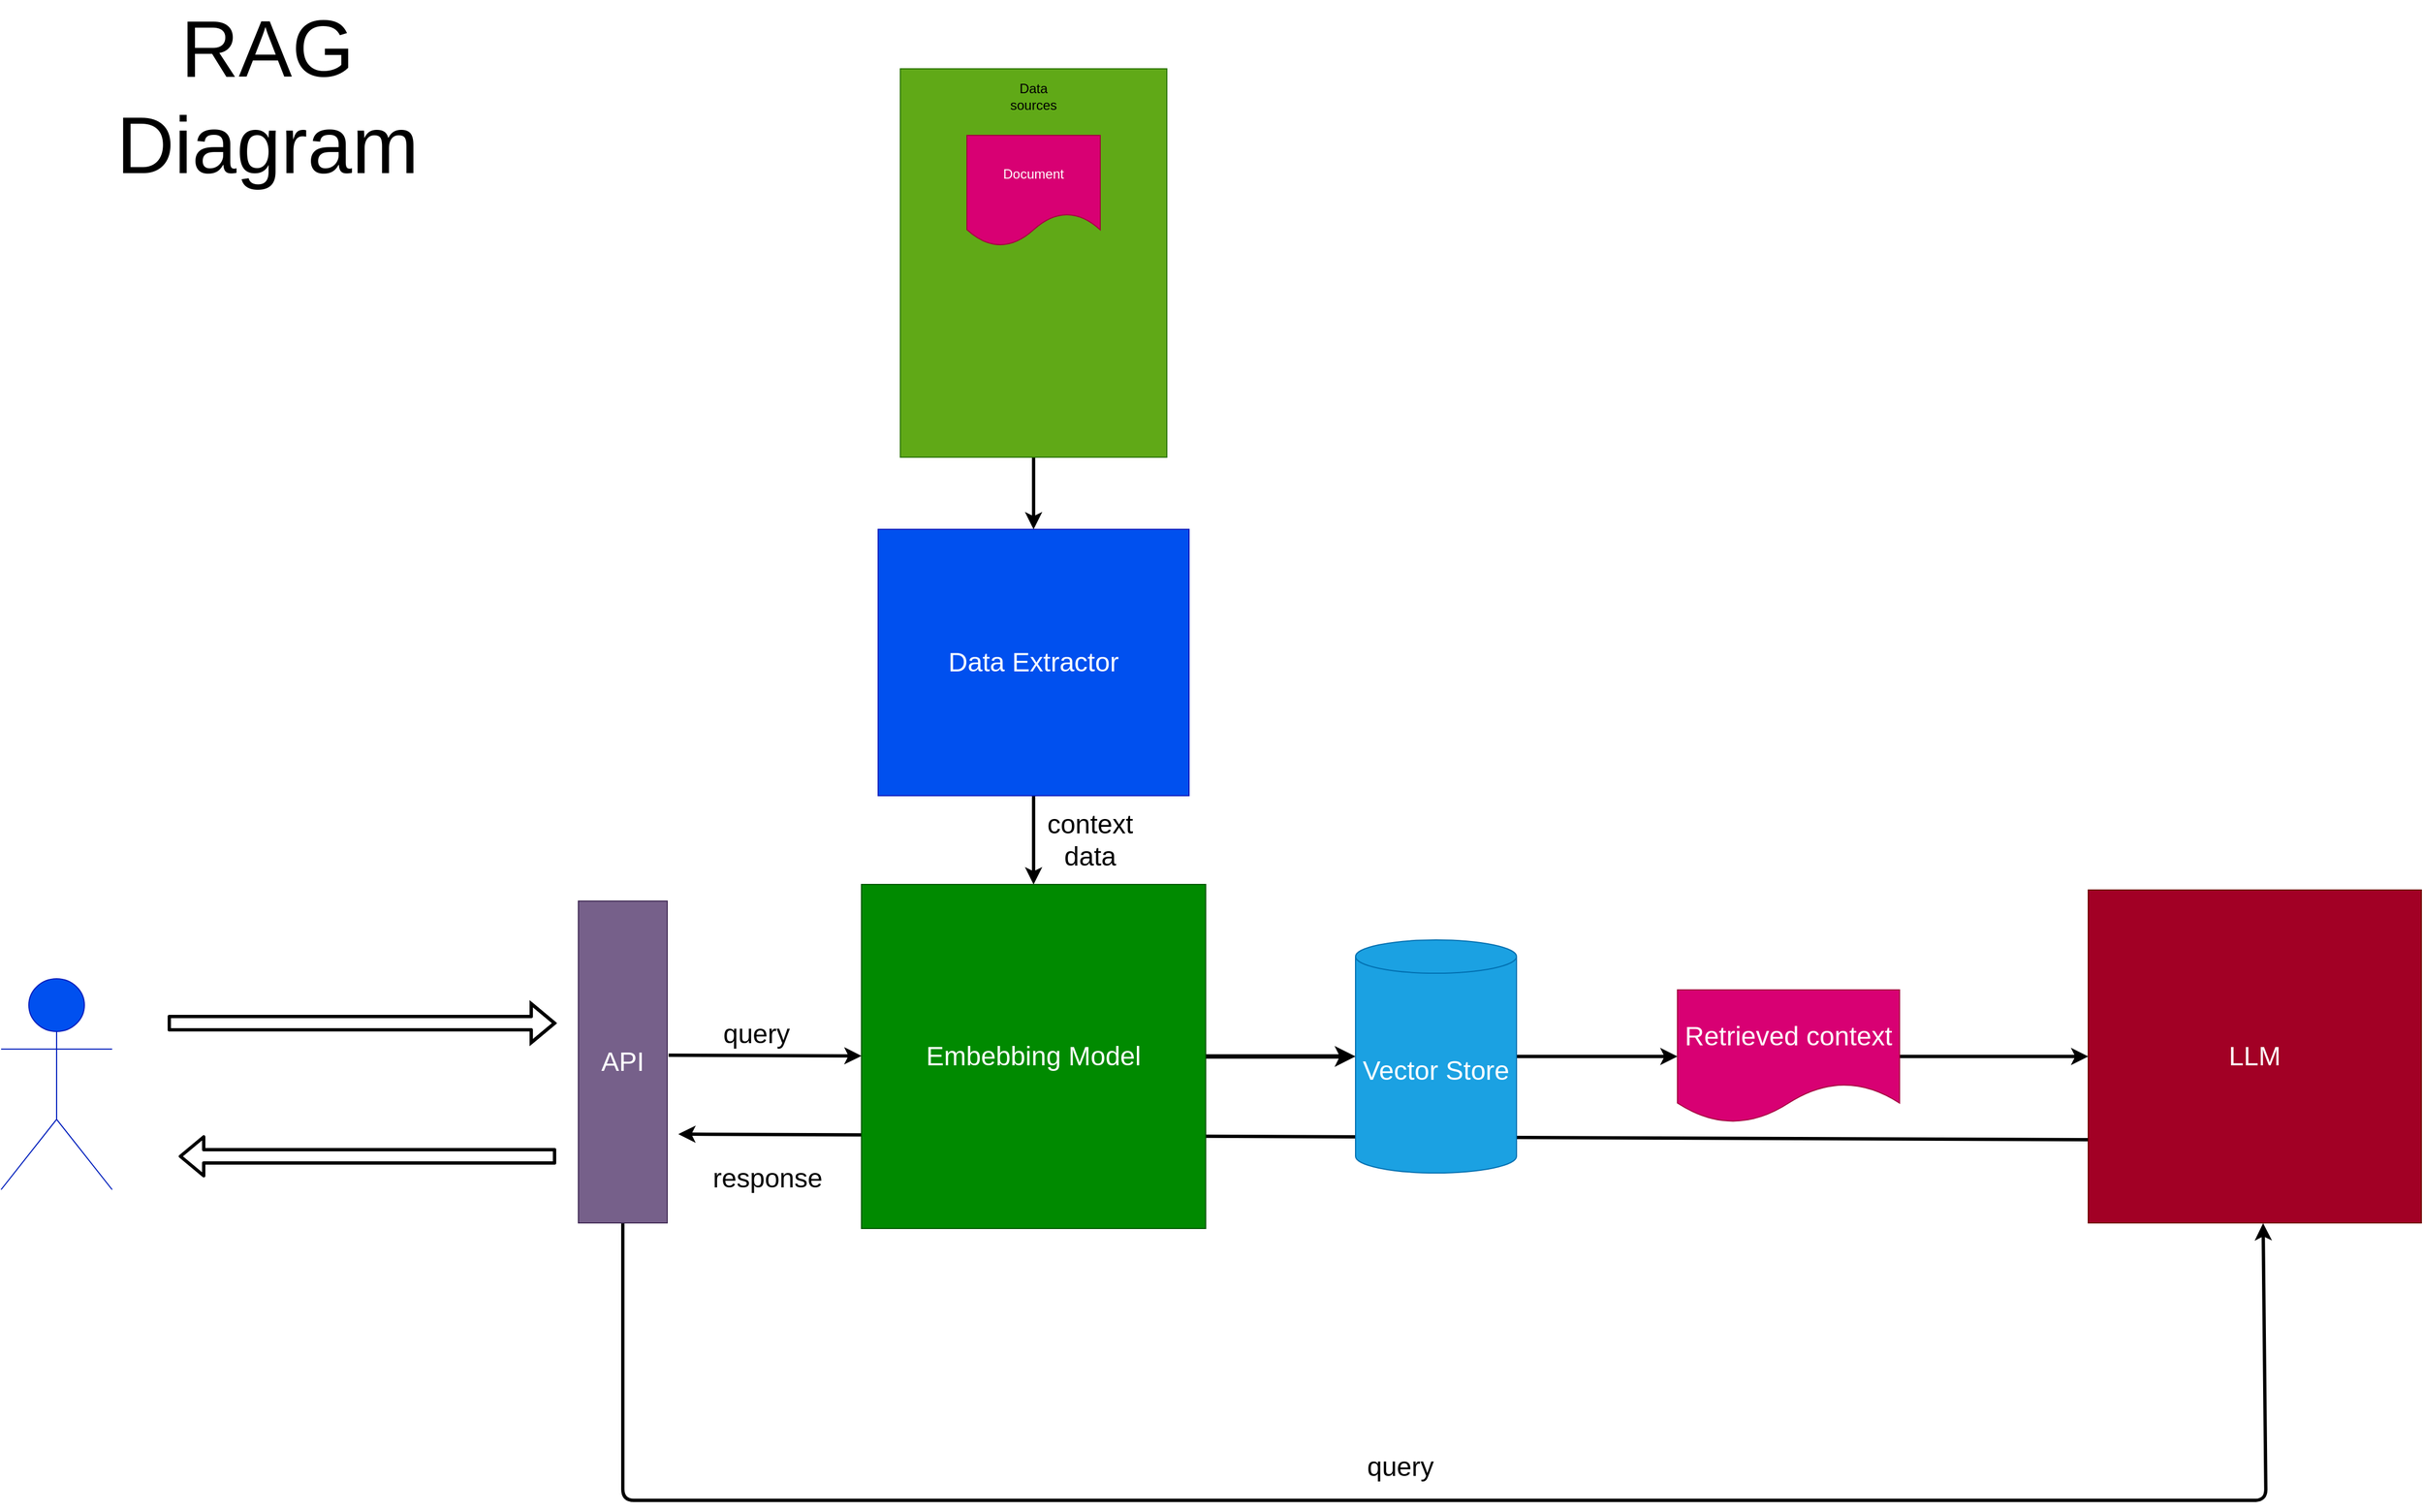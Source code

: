 <mxfile>
    <diagram id="-QYLgLRKx5h45BrMIYYy" name="Page-1">
        <mxGraphModel dx="3110" dy="1524" grid="0" gridSize="10" guides="1" tooltips="1" connect="1" arrows="1" fold="1" page="0" pageScale="1" pageWidth="850" pageHeight="1100" math="0" shadow="0">
            <root>
                <mxCell id="0"/>
                <mxCell id="1" parent="0"/>
                <mxCell id="16" style="edgeStyle=none;html=1;exitX=0.5;exitY=1;exitDx=0;exitDy=0;strokeWidth=3;" edge="1" parent="1" source="2" target="6">
                    <mxGeometry relative="1" as="geometry"/>
                </mxCell>
                <mxCell id="2" value="" style="rounded=0;whiteSpace=wrap;html=1;fillColor=#60a917;fontColor=#ffffff;strokeColor=#2D7600;" vertex="1" parent="1">
                    <mxGeometry x="30" y="150" width="240" height="350" as="geometry"/>
                </mxCell>
                <mxCell id="3" value="Data sources" style="text;html=1;strokeColor=none;fillColor=none;align=center;verticalAlign=middle;whiteSpace=wrap;rounded=0;" vertex="1" parent="1">
                    <mxGeometry x="120" y="160" width="60" height="30" as="geometry"/>
                </mxCell>
                <mxCell id="5" value="Document" style="shape=document;whiteSpace=wrap;html=1;boundedLbl=1;fillColor=#d80073;fontColor=#ffffff;strokeColor=#A50040;" vertex="1" parent="1">
                    <mxGeometry x="90" y="210" width="120" height="100" as="geometry"/>
                </mxCell>
                <mxCell id="19" style="edgeStyle=none;html=1;exitX=0.5;exitY=1;exitDx=0;exitDy=0;entryX=0.5;entryY=0;entryDx=0;entryDy=0;strokeWidth=3;" edge="1" parent="1" source="6" target="15">
                    <mxGeometry relative="1" as="geometry"/>
                </mxCell>
                <mxCell id="6" value="&lt;font style=&quot;font-size: 24px;&quot;&gt;Data Extractor&lt;/font&gt;" style="rounded=0;whiteSpace=wrap;html=1;fillColor=#0050ef;fontColor=#ffffff;strokeColor=#001DBC;" vertex="1" parent="1">
                    <mxGeometry x="10" y="565" width="280" height="240" as="geometry"/>
                </mxCell>
                <mxCell id="17" style="edgeStyle=none;html=1;exitX=1.016;exitY=0.479;exitDx=0;exitDy=0;exitPerimeter=0;strokeWidth=3;" edge="1" parent="1" source="9" target="15">
                    <mxGeometry relative="1" as="geometry"/>
                </mxCell>
                <mxCell id="23" style="edgeStyle=none;html=1;exitX=0.5;exitY=1;exitDx=0;exitDy=0;entryX=0.525;entryY=1.001;entryDx=0;entryDy=0;entryPerimeter=0;strokeWidth=3;" edge="1" parent="1" source="9" target="14">
                    <mxGeometry relative="1" as="geometry">
                        <Array as="points">
                            <mxPoint x="-220" y="1440"/>
                            <mxPoint x="1260" y="1440"/>
                        </Array>
                    </mxGeometry>
                </mxCell>
                <mxCell id="9" value="&lt;font style=&quot;font-size: 24px;&quot;&gt;API&lt;/font&gt;" style="rounded=0;whiteSpace=wrap;html=1;fillColor=#76608a;fontColor=#ffffff;strokeColor=#432D57;" vertex="1" parent="1">
                    <mxGeometry x="-260" y="900" width="80" height="290" as="geometry"/>
                </mxCell>
                <mxCell id="31" style="edgeStyle=none;html=1;exitX=0;exitY=0.75;exitDx=0;exitDy=0;strokeWidth=3;fontSize=24;" edge="1" parent="1" source="14">
                    <mxGeometry relative="1" as="geometry">
                        <mxPoint x="-170" y="1110" as="targetPoint"/>
                    </mxGeometry>
                </mxCell>
                <mxCell id="14" value="&lt;font style=&quot;font-size: 24px;&quot;&gt;LLM&lt;/font&gt;" style="rounded=0;whiteSpace=wrap;html=1;fillColor=#a20025;fontColor=#ffffff;strokeColor=#6F0000;" vertex="1" parent="1">
                    <mxGeometry x="1100" y="890" width="300" height="300" as="geometry"/>
                </mxCell>
                <mxCell id="21" style="edgeStyle=none;html=1;exitX=1;exitY=0.5;exitDx=0;exitDy=0;strokeWidth=4;" edge="1" parent="1" source="15" target="20">
                    <mxGeometry relative="1" as="geometry"/>
                </mxCell>
                <mxCell id="15" value="&lt;font style=&quot;font-size: 24px;&quot;&gt;Embebbing Model&lt;/font&gt;" style="whiteSpace=wrap;html=1;aspect=fixed;fillColor=#008a00;fontColor=#ffffff;strokeColor=#005700;" vertex="1" parent="1">
                    <mxGeometry x="-5" y="885" width="310" height="310" as="geometry"/>
                </mxCell>
                <mxCell id="18" value="&lt;font style=&quot;font-size: 24px;&quot;&gt;query&lt;/font&gt;" style="text;html=1;align=center;verticalAlign=middle;resizable=0;points=[];autosize=1;strokeColor=none;fillColor=none;" vertex="1" parent="1">
                    <mxGeometry x="-140" y="1000" width="80" height="40" as="geometry"/>
                </mxCell>
                <mxCell id="25" style="edgeStyle=none;html=1;exitX=1;exitY=0.5;exitDx=0;exitDy=0;exitPerimeter=0;entryX=0;entryY=0.5;entryDx=0;entryDy=0;strokeWidth=3;fontSize=24;" edge="1" parent="1" source="20" target="24">
                    <mxGeometry relative="1" as="geometry"/>
                </mxCell>
                <mxCell id="20" value="&lt;font style=&quot;font-size: 24px;&quot;&gt;Vector Store&lt;/font&gt;" style="shape=cylinder3;whiteSpace=wrap;html=1;boundedLbl=1;backgroundOutline=1;size=15;fillColor=#1ba1e2;fontColor=#ffffff;strokeColor=#006EAF;" vertex="1" parent="1">
                    <mxGeometry x="440" y="935" width="145" height="210" as="geometry"/>
                </mxCell>
                <mxCell id="26" style="edgeStyle=none;html=1;exitX=1;exitY=0.5;exitDx=0;exitDy=0;strokeWidth=3;fontSize=24;entryX=0;entryY=0.5;entryDx=0;entryDy=0;" edge="1" parent="1" source="24" target="14">
                    <mxGeometry relative="1" as="geometry"/>
                </mxCell>
                <mxCell id="24" value="Retrieved context" style="shape=document;whiteSpace=wrap;html=1;boundedLbl=1;fontSize=24;fillColor=#d80073;fontColor=#ffffff;strokeColor=#A50040;" vertex="1" parent="1">
                    <mxGeometry x="730" y="980" width="200" height="120" as="geometry"/>
                </mxCell>
                <mxCell id="27" value="user&lt;br&gt;" style="shape=umlActor;verticalLabelPosition=bottom;verticalAlign=top;html=1;outlineConnect=0;fontSize=24;fillColor=#0050ef;fontColor=#ffffff;strokeColor=#001DBC;" vertex="1" parent="1">
                    <mxGeometry x="-780" y="970" width="100" height="190" as="geometry"/>
                </mxCell>
                <mxCell id="29" value="query" style="text;html=1;align=center;verticalAlign=middle;resizable=0;points=[];autosize=1;strokeColor=none;fillColor=none;fontSize=24;" vertex="1" parent="1">
                    <mxGeometry x="440" y="1390" width="80" height="40" as="geometry"/>
                </mxCell>
                <mxCell id="32" value="response" style="text;html=1;align=center;verticalAlign=middle;resizable=0;points=[];autosize=1;strokeColor=none;fillColor=none;fontSize=24;" vertex="1" parent="1">
                    <mxGeometry x="-150" y="1130" width="120" height="40" as="geometry"/>
                </mxCell>
                <mxCell id="34" value="" style="shape=flexArrow;endArrow=classic;html=1;strokeWidth=3;fontSize=24;" edge="1" parent="1">
                    <mxGeometry width="50" height="50" relative="1" as="geometry">
                        <mxPoint x="-280" y="1130" as="sourcePoint"/>
                        <mxPoint x="-620" y="1130" as="targetPoint"/>
                    </mxGeometry>
                </mxCell>
                <mxCell id="35" value="" style="shape=flexArrow;endArrow=classic;html=1;strokeWidth=3;fontSize=24;" edge="1" parent="1">
                    <mxGeometry width="50" height="50" relative="1" as="geometry">
                        <mxPoint x="-630" y="1010" as="sourcePoint"/>
                        <mxPoint x="-280" y="1010" as="targetPoint"/>
                        <Array as="points">
                            <mxPoint x="-460" y="1010"/>
                        </Array>
                    </mxGeometry>
                </mxCell>
                <mxCell id="36" value="context data" style="text;html=1;strokeColor=none;fillColor=none;align=center;verticalAlign=middle;whiteSpace=wrap;rounded=0;fontSize=24;" vertex="1" parent="1">
                    <mxGeometry x="171" y="830" width="60" height="30" as="geometry"/>
                </mxCell>
                <mxCell id="37" value="&lt;font style=&quot;font-size: 72px;&quot;&gt;RAG Diagram&lt;/font&gt;" style="text;html=1;strokeColor=none;fillColor=none;align=center;verticalAlign=middle;whiteSpace=wrap;rounded=0;fontSize=24;" vertex="1" parent="1">
                    <mxGeometry x="-570" y="160" width="60" height="30" as="geometry"/>
                </mxCell>
            </root>
        </mxGraphModel>
    </diagram>
</mxfile>